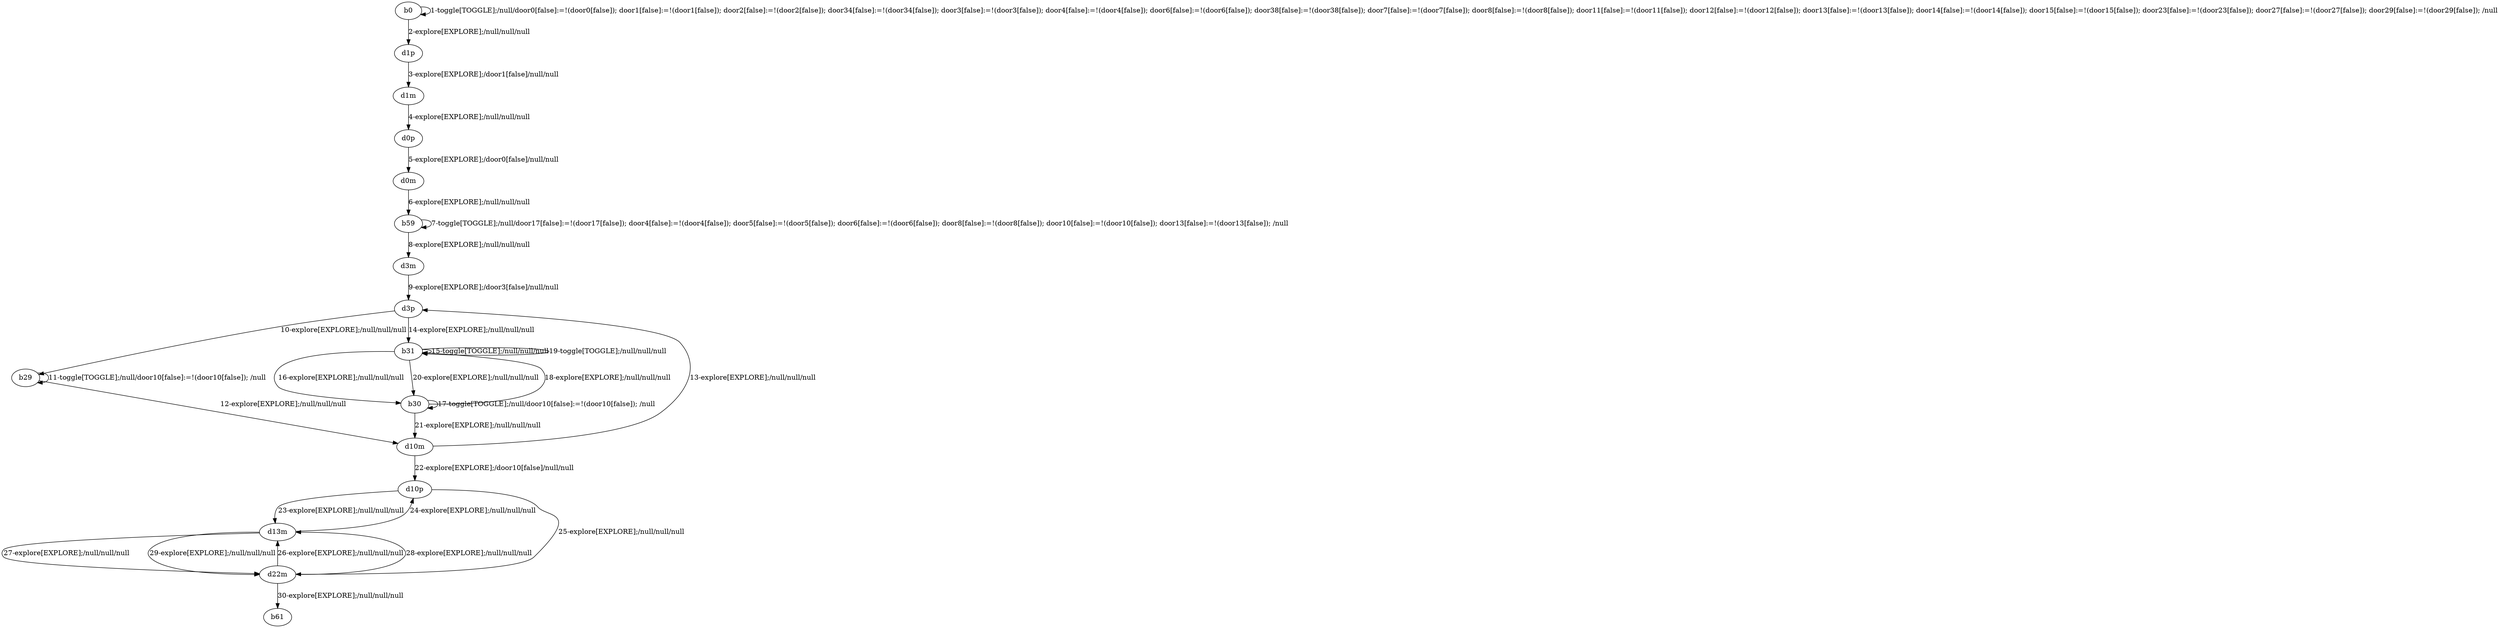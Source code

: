 # Total number of goals covered by this test: 1
# d22m --> b61

digraph g {
"b0" -> "b0" [label = "1-toggle[TOGGLE];/null/door0[false]:=!(door0[false]); door1[false]:=!(door1[false]); door2[false]:=!(door2[false]); door34[false]:=!(door34[false]); door3[false]:=!(door3[false]); door4[false]:=!(door4[false]); door6[false]:=!(door6[false]); door38[false]:=!(door38[false]); door7[false]:=!(door7[false]); door8[false]:=!(door8[false]); door11[false]:=!(door11[false]); door12[false]:=!(door12[false]); door13[false]:=!(door13[false]); door14[false]:=!(door14[false]); door15[false]:=!(door15[false]); door23[false]:=!(door23[false]); door27[false]:=!(door27[false]); door29[false]:=!(door29[false]); /null"];
"b0" -> "d1p" [label = "2-explore[EXPLORE];/null/null/null"];
"d1p" -> "d1m" [label = "3-explore[EXPLORE];/door1[false]/null/null"];
"d1m" -> "d0p" [label = "4-explore[EXPLORE];/null/null/null"];
"d0p" -> "d0m" [label = "5-explore[EXPLORE];/door0[false]/null/null"];
"d0m" -> "b59" [label = "6-explore[EXPLORE];/null/null/null"];
"b59" -> "b59" [label = "7-toggle[TOGGLE];/null/door17[false]:=!(door17[false]); door4[false]:=!(door4[false]); door5[false]:=!(door5[false]); door6[false]:=!(door6[false]); door8[false]:=!(door8[false]); door10[false]:=!(door10[false]); door13[false]:=!(door13[false]); /null"];
"b59" -> "d3m" [label = "8-explore[EXPLORE];/null/null/null"];
"d3m" -> "d3p" [label = "9-explore[EXPLORE];/door3[false]/null/null"];
"d3p" -> "b29" [label = "10-explore[EXPLORE];/null/null/null"];
"b29" -> "b29" [label = "11-toggle[TOGGLE];/null/door10[false]:=!(door10[false]); /null"];
"b29" -> "d10m" [label = "12-explore[EXPLORE];/null/null/null"];
"d10m" -> "d3p" [label = "13-explore[EXPLORE];/null/null/null"];
"d3p" -> "b31" [label = "14-explore[EXPLORE];/null/null/null"];
"b31" -> "b31" [label = "15-toggle[TOGGLE];/null/null/null"];
"b31" -> "b30" [label = "16-explore[EXPLORE];/null/null/null"];
"b30" -> "b30" [label = "17-toggle[TOGGLE];/null/door10[false]:=!(door10[false]); /null"];
"b30" -> "b31" [label = "18-explore[EXPLORE];/null/null/null"];
"b31" -> "b31" [label = "19-toggle[TOGGLE];/null/null/null"];
"b31" -> "b30" [label = "20-explore[EXPLORE];/null/null/null"];
"b30" -> "d10m" [label = "21-explore[EXPLORE];/null/null/null"];
"d10m" -> "d10p" [label = "22-explore[EXPLORE];/door10[false]/null/null"];
"d10p" -> "d13m" [label = "23-explore[EXPLORE];/null/null/null"];
"d13m" -> "d10p" [label = "24-explore[EXPLORE];/null/null/null"];
"d10p" -> "d22m" [label = "25-explore[EXPLORE];/null/null/null"];
"d22m" -> "d13m" [label = "26-explore[EXPLORE];/null/null/null"];
"d13m" -> "d22m" [label = "27-explore[EXPLORE];/null/null/null"];
"d22m" -> "d13m" [label = "28-explore[EXPLORE];/null/null/null"];
"d13m" -> "d22m" [label = "29-explore[EXPLORE];/null/null/null"];
"d22m" -> "b61" [label = "30-explore[EXPLORE];/null/null/null"];
}